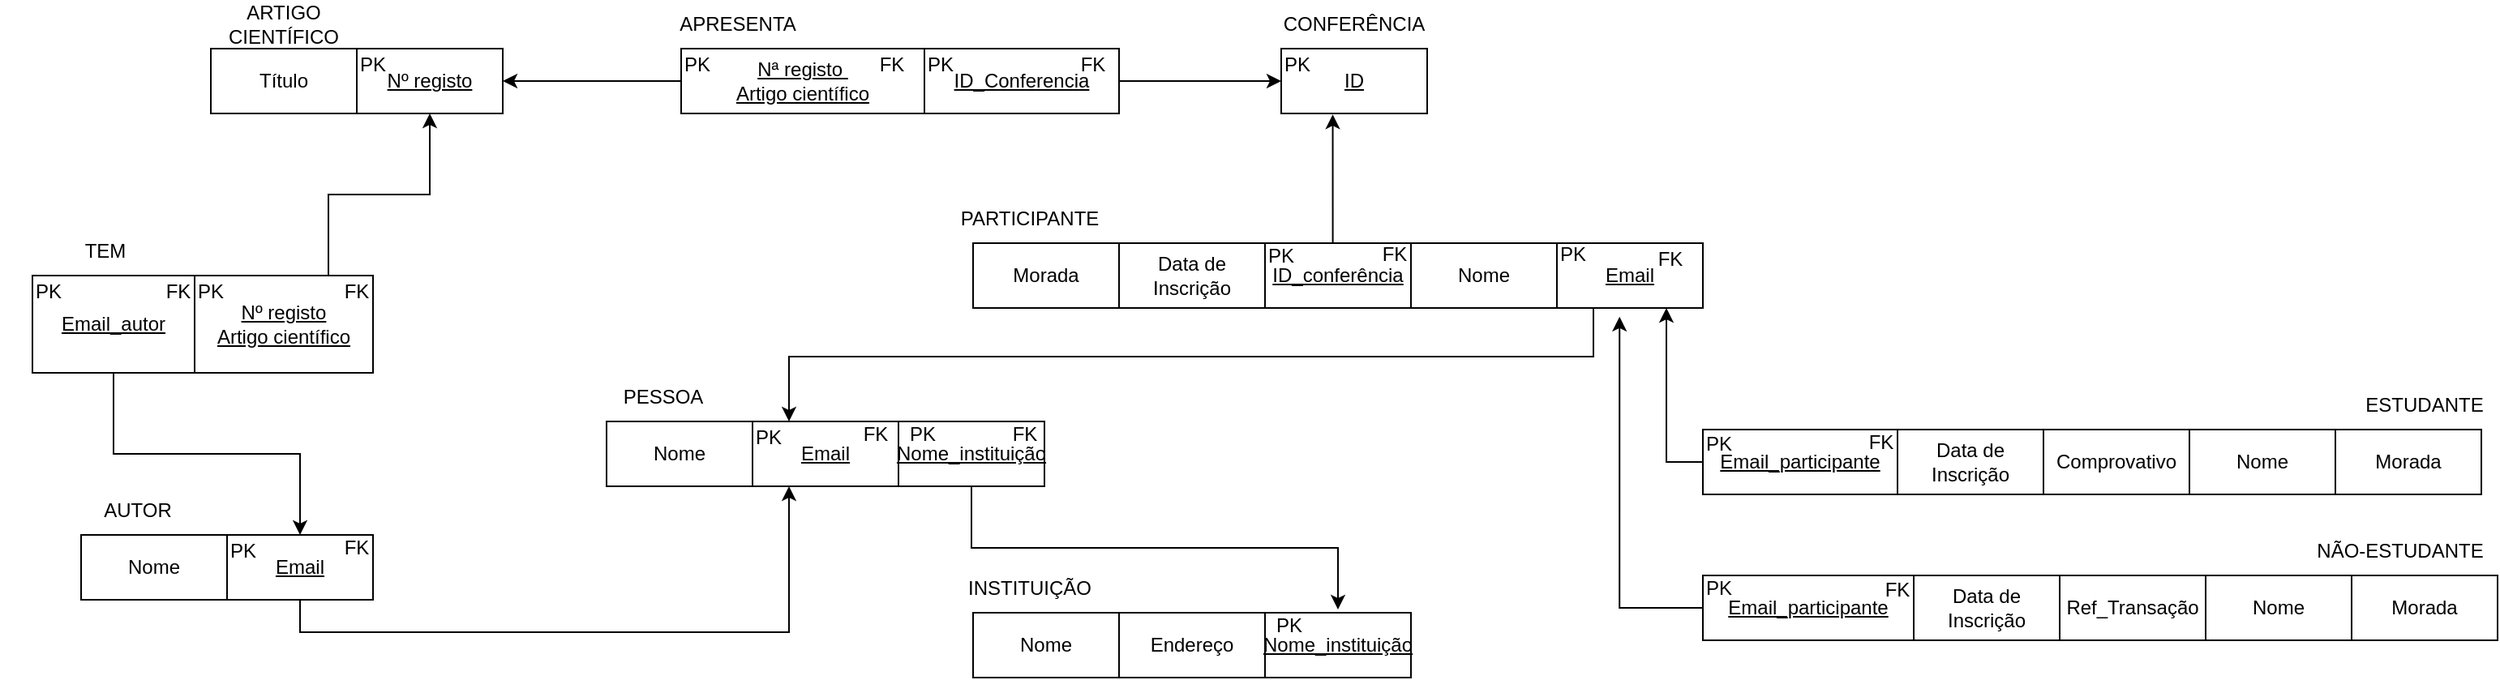 <mxfile version="20.8.10" type="device"><diagram name="Página-1" id="WLMgyiuVEvmTd6_fYNDD"><mxGraphModel dx="1863" dy="614" grid="1" gridSize="10" guides="1" tooltips="1" connect="1" arrows="1" fold="1" page="1" pageScale="1" pageWidth="827" pageHeight="1169" math="0" shadow="0"><root><mxCell id="0"/><mxCell id="1" parent="0"/><mxCell id="ZFvLp8l75pz50DcdCFID-2" value="ID" style="rounded=0;whiteSpace=wrap;html=1;fontStyle=4" vertex="1" parent="1"><mxGeometry x="530" y="120" width="90" height="40" as="geometry"/></mxCell><mxCell id="ZFvLp8l75pz50DcdCFID-3" value="CONFERÊNCIA" style="rounded=0;whiteSpace=wrap;html=1;strokeColor=none;fillColor=none;" vertex="1" parent="1"><mxGeometry x="540" y="90" width="70" height="30" as="geometry"/></mxCell><mxCell id="ZFvLp8l75pz50DcdCFID-6" value="PK" style="rounded=0;whiteSpace=wrap;html=1;strokeColor=none;fillColor=none;" vertex="1" parent="1"><mxGeometry x="510" y="120" width="60" height="20" as="geometry"/></mxCell><mxCell id="ZFvLp8l75pz50DcdCFID-25" style="edgeStyle=orthogonalEdgeStyle;rounded=0;orthogonalLoop=1;jettySize=auto;html=1;exitX=0;exitY=0.5;exitDx=0;exitDy=0;entryX=1;entryY=0.5;entryDx=0;entryDy=0;" edge="1" parent="1" source="ZFvLp8l75pz50DcdCFID-7" target="ZFvLp8l75pz50DcdCFID-22"><mxGeometry relative="1" as="geometry"/></mxCell><mxCell id="ZFvLp8l75pz50DcdCFID-7" value="Nª registo&amp;nbsp;&lt;br&gt;Artigo científico" style="rounded=0;whiteSpace=wrap;html=1;fontStyle=4" vertex="1" parent="1"><mxGeometry x="160" y="120" width="150" height="40" as="geometry"/></mxCell><mxCell id="ZFvLp8l75pz50DcdCFID-8" value="APRESENTA" style="rounded=0;whiteSpace=wrap;html=1;strokeColor=none;fillColor=none;" vertex="1" parent="1"><mxGeometry x="160" y="90" width="70" height="30" as="geometry"/></mxCell><mxCell id="ZFvLp8l75pz50DcdCFID-9" value="PK" style="rounded=0;whiteSpace=wrap;html=1;strokeColor=none;fillColor=none;" vertex="1" parent="1"><mxGeometry x="140" y="120" width="60" height="20" as="geometry"/></mxCell><mxCell id="ZFvLp8l75pz50DcdCFID-11" style="edgeStyle=orthogonalEdgeStyle;rounded=0;orthogonalLoop=1;jettySize=auto;html=1;exitX=1;exitY=0.5;exitDx=0;exitDy=0;entryX=0;entryY=0.5;entryDx=0;entryDy=0;" edge="1" parent="1" source="ZFvLp8l75pz50DcdCFID-10" target="ZFvLp8l75pz50DcdCFID-2"><mxGeometry relative="1" as="geometry"/></mxCell><mxCell id="ZFvLp8l75pz50DcdCFID-10" value="ID_Conferencia" style="rounded=0;whiteSpace=wrap;html=1;fontStyle=4" vertex="1" parent="1"><mxGeometry x="310" y="120" width="120" height="40" as="geometry"/></mxCell><mxCell id="ZFvLp8l75pz50DcdCFID-13" value="FK" style="rounded=0;whiteSpace=wrap;html=1;strokeColor=none;fillColor=none;" vertex="1" parent="1"><mxGeometry x="384" y="120" width="60" height="20" as="geometry"/></mxCell><mxCell id="ZFvLp8l75pz50DcdCFID-14" value="PK" style="rounded=0;whiteSpace=wrap;html=1;strokeColor=none;fillColor=none;" vertex="1" parent="1"><mxGeometry x="290" y="120" width="60" height="20" as="geometry"/></mxCell><mxCell id="ZFvLp8l75pz50DcdCFID-15" value="FK" style="rounded=0;whiteSpace=wrap;html=1;strokeColor=none;fillColor=none;" vertex="1" parent="1"><mxGeometry x="260" y="120" width="60" height="20" as="geometry"/></mxCell><mxCell id="ZFvLp8l75pz50DcdCFID-19" value="Título" style="rounded=0;whiteSpace=wrap;html=1;fontStyle=0" vertex="1" parent="1"><mxGeometry x="-130" y="120" width="90" height="40" as="geometry"/></mxCell><mxCell id="ZFvLp8l75pz50DcdCFID-20" value="ARTIGO CIENTÍFICO" style="rounded=0;whiteSpace=wrap;html=1;strokeColor=none;fillColor=none;" vertex="1" parent="1"><mxGeometry x="-120" y="90" width="70" height="30" as="geometry"/></mxCell><mxCell id="ZFvLp8l75pz50DcdCFID-22" value="Nº registo" style="rounded=0;whiteSpace=wrap;html=1;fontStyle=4" vertex="1" parent="1"><mxGeometry x="-40" y="120" width="90" height="40" as="geometry"/></mxCell><mxCell id="ZFvLp8l75pz50DcdCFID-33" style="edgeStyle=orthogonalEdgeStyle;rounded=0;orthogonalLoop=1;jettySize=auto;html=1;exitX=0.5;exitY=1;exitDx=0;exitDy=0;entryX=0.5;entryY=0;entryDx=0;entryDy=0;" edge="1" parent="1" source="ZFvLp8l75pz50DcdCFID-23" target="ZFvLp8l75pz50DcdCFID-30"><mxGeometry relative="1" as="geometry"/></mxCell><mxCell id="ZFvLp8l75pz50DcdCFID-23" value="Email_autor" style="rounded=0;whiteSpace=wrap;html=1;fontStyle=4" vertex="1" parent="1"><mxGeometry x="-240" y="260" width="100" height="60" as="geometry"/></mxCell><mxCell id="ZFvLp8l75pz50DcdCFID-28" style="edgeStyle=orthogonalEdgeStyle;rounded=0;orthogonalLoop=1;jettySize=auto;html=1;exitX=0.75;exitY=0;exitDx=0;exitDy=0;entryX=0.5;entryY=1;entryDx=0;entryDy=0;" edge="1" parent="1" source="ZFvLp8l75pz50DcdCFID-24" target="ZFvLp8l75pz50DcdCFID-22"><mxGeometry relative="1" as="geometry"/></mxCell><mxCell id="ZFvLp8l75pz50DcdCFID-24" value="Nº registo&lt;br&gt;Artigo científico" style="rounded=0;whiteSpace=wrap;html=1;fontStyle=4" vertex="1" parent="1"><mxGeometry x="-140" y="260" width="110" height="60" as="geometry"/></mxCell><mxCell id="ZFvLp8l75pz50DcdCFID-26" value="PK" style="rounded=0;whiteSpace=wrap;html=1;strokeColor=none;fillColor=none;" vertex="1" parent="1"><mxGeometry x="-60" y="120" width="60" height="20" as="geometry"/></mxCell><mxCell id="ZFvLp8l75pz50DcdCFID-27" value="TEM" style="rounded=0;whiteSpace=wrap;html=1;strokeColor=none;fillColor=none;" vertex="1" parent="1"><mxGeometry x="-230" y="230" width="70" height="30" as="geometry"/></mxCell><mxCell id="ZFvLp8l75pz50DcdCFID-29" value="Nome" style="rounded=0;whiteSpace=wrap;html=1;fontStyle=0" vertex="1" parent="1"><mxGeometry x="-210" y="420" width="90" height="40" as="geometry"/></mxCell><mxCell id="ZFvLp8l75pz50DcdCFID-113" style="edgeStyle=orthogonalEdgeStyle;rounded=0;orthogonalLoop=1;jettySize=auto;html=1;exitX=0.5;exitY=1;exitDx=0;exitDy=0;entryX=0.25;entryY=1;entryDx=0;entryDy=0;" edge="1" parent="1" source="ZFvLp8l75pz50DcdCFID-30" target="ZFvLp8l75pz50DcdCFID-107"><mxGeometry relative="1" as="geometry"/></mxCell><mxCell id="ZFvLp8l75pz50DcdCFID-30" value="Email" style="rounded=0;whiteSpace=wrap;html=1;fontStyle=4" vertex="1" parent="1"><mxGeometry x="-120" y="420" width="90" height="40" as="geometry"/></mxCell><mxCell id="ZFvLp8l75pz50DcdCFID-31" value="AUTOR" style="rounded=0;whiteSpace=wrap;html=1;strokeColor=none;fillColor=none;" vertex="1" parent="1"><mxGeometry x="-210" y="390" width="70" height="30" as="geometry"/></mxCell><mxCell id="ZFvLp8l75pz50DcdCFID-34" value="Nome" style="rounded=0;whiteSpace=wrap;html=1;fontStyle=0" vertex="1" parent="1"><mxGeometry x="340" y="468" width="90" height="40" as="geometry"/></mxCell><mxCell id="ZFvLp8l75pz50DcdCFID-35" value="Endereço" style="rounded=0;whiteSpace=wrap;html=1;fontStyle=0" vertex="1" parent="1"><mxGeometry x="430" y="468" width="90" height="40" as="geometry"/></mxCell><mxCell id="ZFvLp8l75pz50DcdCFID-36" value="Nome_instituição" style="rounded=0;whiteSpace=wrap;html=1;fontStyle=4" vertex="1" parent="1"><mxGeometry x="520" y="468" width="90" height="40" as="geometry"/></mxCell><mxCell id="ZFvLp8l75pz50DcdCFID-38" value="INSTITUIÇÃO" style="rounded=0;whiteSpace=wrap;html=1;strokeColor=none;fillColor=none;" vertex="1" parent="1"><mxGeometry x="340" y="438" width="70" height="30" as="geometry"/></mxCell><mxCell id="ZFvLp8l75pz50DcdCFID-45" value="Morada" style="rounded=0;whiteSpace=wrap;html=1;fontStyle=0" vertex="1" parent="1"><mxGeometry x="340" y="240" width="90" height="40" as="geometry"/></mxCell><mxCell id="ZFvLp8l75pz50DcdCFID-46" value="Data de Inscrição" style="rounded=0;whiteSpace=wrap;html=1;fontStyle=0" vertex="1" parent="1"><mxGeometry x="430" y="240" width="90" height="40" as="geometry"/></mxCell><mxCell id="ZFvLp8l75pz50DcdCFID-47" value="PARTICIPANTE" style="rounded=0;whiteSpace=wrap;html=1;strokeColor=none;fillColor=none;" vertex="1" parent="1"><mxGeometry x="340" y="210" width="70" height="30" as="geometry"/></mxCell><mxCell id="ZFvLp8l75pz50DcdCFID-49" style="edgeStyle=orthogonalEdgeStyle;rounded=0;orthogonalLoop=1;jettySize=auto;html=1;exitX=0.5;exitY=0;exitDx=0;exitDy=0;entryX=0.353;entryY=1.015;entryDx=0;entryDy=0;entryPerimeter=0;" edge="1" parent="1" source="ZFvLp8l75pz50DcdCFID-48" target="ZFvLp8l75pz50DcdCFID-2"><mxGeometry relative="1" as="geometry"><Array as="points"><mxPoint x="562" y="240"/></Array></mxGeometry></mxCell><mxCell id="ZFvLp8l75pz50DcdCFID-48" value="ID_conferência" style="rounded=0;whiteSpace=wrap;html=1;fontStyle=4" vertex="1" parent="1"><mxGeometry x="520" y="240" width="90" height="40" as="geometry"/></mxCell><mxCell id="ZFvLp8l75pz50DcdCFID-114" style="edgeStyle=orthogonalEdgeStyle;rounded=0;orthogonalLoop=1;jettySize=auto;html=1;exitX=0.25;exitY=1;exitDx=0;exitDy=0;entryX=0.25;entryY=0;entryDx=0;entryDy=0;" edge="1" parent="1" source="ZFvLp8l75pz50DcdCFID-50" target="ZFvLp8l75pz50DcdCFID-107"><mxGeometry relative="1" as="geometry"><Array as="points"><mxPoint x="723" y="310"/><mxPoint x="227" y="310"/></Array></mxGeometry></mxCell><mxCell id="ZFvLp8l75pz50DcdCFID-50" value="Email" style="rounded=0;whiteSpace=wrap;html=1;fontStyle=4" vertex="1" parent="1"><mxGeometry x="700" y="240" width="90" height="40" as="geometry"/></mxCell><mxCell id="ZFvLp8l75pz50DcdCFID-51" value="Nome" style="rounded=0;whiteSpace=wrap;html=1;fontStyle=0" vertex="1" parent="1"><mxGeometry x="610" y="240" width="90" height="40" as="geometry"/></mxCell><mxCell id="ZFvLp8l75pz50DcdCFID-64" value="Morada" style="rounded=0;whiteSpace=wrap;html=1;fontStyle=0" vertex="1" parent="1"><mxGeometry x="1180" y="355" width="90" height="40" as="geometry"/></mxCell><mxCell id="ZFvLp8l75pz50DcdCFID-65" value="Data de Inscrição" style="rounded=0;whiteSpace=wrap;html=1;fontStyle=0" vertex="1" parent="1"><mxGeometry x="910" y="355" width="90" height="40" as="geometry"/></mxCell><mxCell id="ZFvLp8l75pz50DcdCFID-66" value="ESTUDANTE" style="rounded=0;whiteSpace=wrap;html=1;strokeColor=none;fillColor=none;" vertex="1" parent="1"><mxGeometry x="1200" y="325" width="70" height="30" as="geometry"/></mxCell><mxCell id="ZFvLp8l75pz50DcdCFID-67" value="Comprovativo" style="rounded=0;whiteSpace=wrap;html=1;fontStyle=0" vertex="1" parent="1"><mxGeometry x="1000" y="355" width="90" height="40" as="geometry"/></mxCell><mxCell id="ZFvLp8l75pz50DcdCFID-77" style="edgeStyle=orthogonalEdgeStyle;rounded=0;orthogonalLoop=1;jettySize=auto;html=1;exitX=0;exitY=0.5;exitDx=0;exitDy=0;entryX=0.75;entryY=1;entryDx=0;entryDy=0;" edge="1" parent="1" source="ZFvLp8l75pz50DcdCFID-68" target="ZFvLp8l75pz50DcdCFID-50"><mxGeometry relative="1" as="geometry"/></mxCell><mxCell id="ZFvLp8l75pz50DcdCFID-68" value="Email_participante" style="rounded=0;whiteSpace=wrap;html=1;fontStyle=4" vertex="1" parent="1"><mxGeometry x="790" y="355" width="120" height="40" as="geometry"/></mxCell><mxCell id="ZFvLp8l75pz50DcdCFID-69" value="Nome" style="rounded=0;whiteSpace=wrap;html=1;fontStyle=0" vertex="1" parent="1"><mxGeometry x="1090" y="355" width="90" height="40" as="geometry"/></mxCell><mxCell id="ZFvLp8l75pz50DcdCFID-70" value="Morada" style="rounded=0;whiteSpace=wrap;html=1;fontStyle=0" vertex="1" parent="1"><mxGeometry x="1190" y="445" width="90" height="40" as="geometry"/></mxCell><mxCell id="ZFvLp8l75pz50DcdCFID-71" value="Data de Inscrição" style="rounded=0;whiteSpace=wrap;html=1;fontStyle=0" vertex="1" parent="1"><mxGeometry x="920" y="445" width="90" height="40" as="geometry"/></mxCell><mxCell id="ZFvLp8l75pz50DcdCFID-72" value="NÃO-ESTUDANTE" style="rounded=0;whiteSpace=wrap;html=1;strokeColor=none;fillColor=none;" vertex="1" parent="1"><mxGeometry x="1160" y="415" width="120" height="30" as="geometry"/></mxCell><mxCell id="ZFvLp8l75pz50DcdCFID-73" value="Ref_Transação" style="rounded=0;whiteSpace=wrap;html=1;fontStyle=0" vertex="1" parent="1"><mxGeometry x="1010" y="445" width="90" height="40" as="geometry"/></mxCell><mxCell id="ZFvLp8l75pz50DcdCFID-78" style="edgeStyle=orthogonalEdgeStyle;rounded=0;orthogonalLoop=1;jettySize=auto;html=1;exitX=0;exitY=0.5;exitDx=0;exitDy=0;entryX=0.429;entryY=1.135;entryDx=0;entryDy=0;entryPerimeter=0;" edge="1" parent="1" source="ZFvLp8l75pz50DcdCFID-74" target="ZFvLp8l75pz50DcdCFID-50"><mxGeometry relative="1" as="geometry"/></mxCell><mxCell id="ZFvLp8l75pz50DcdCFID-74" value="Email_participante" style="rounded=0;whiteSpace=wrap;html=1;fontStyle=4" vertex="1" parent="1"><mxGeometry x="790" y="445" width="130" height="40" as="geometry"/></mxCell><mxCell id="ZFvLp8l75pz50DcdCFID-75" value="Nome" style="rounded=0;whiteSpace=wrap;html=1;fontStyle=0" vertex="1" parent="1"><mxGeometry x="1100" y="445" width="90" height="40" as="geometry"/></mxCell><mxCell id="ZFvLp8l75pz50DcdCFID-91" value="PK" style="rounded=0;whiteSpace=wrap;html=1;strokeColor=none;fillColor=none;" vertex="1" parent="1"><mxGeometry x="-140" y="420" width="60" height="20" as="geometry"/></mxCell><mxCell id="ZFvLp8l75pz50DcdCFID-93" value="FK" style="rounded=0;whiteSpace=wrap;html=1;strokeColor=none;fillColor=none;" vertex="1" parent="1"><mxGeometry x="-70" y="415" width="60" height="25" as="geometry"/></mxCell><mxCell id="ZFvLp8l75pz50DcdCFID-94" value="FK" style="rounded=0;whiteSpace=wrap;html=1;strokeColor=none;fillColor=none;" vertex="1" parent="1"><mxGeometry x="-180" y="260" width="60" height="20" as="geometry"/></mxCell><mxCell id="ZFvLp8l75pz50DcdCFID-95" value="FK" style="rounded=0;whiteSpace=wrap;html=1;strokeColor=none;fillColor=none;" vertex="1" parent="1"><mxGeometry x="-70" y="260" width="60" height="20" as="geometry"/></mxCell><mxCell id="ZFvLp8l75pz50DcdCFID-96" value="PK" style="rounded=0;whiteSpace=wrap;html=1;strokeColor=none;fillColor=none;" vertex="1" parent="1"><mxGeometry x="-160" y="260" width="60" height="20" as="geometry"/></mxCell><mxCell id="ZFvLp8l75pz50DcdCFID-97" value="PK" style="rounded=0;whiteSpace=wrap;html=1;strokeColor=none;fillColor=none;" vertex="1" parent="1"><mxGeometry x="-260" y="260" width="60" height="20" as="geometry"/></mxCell><mxCell id="ZFvLp8l75pz50DcdCFID-98" value="PK" style="rounded=0;whiteSpace=wrap;html=1;strokeColor=none;fillColor=none;" vertex="1" parent="1"><mxGeometry x="505" y="466" width="60" height="20" as="geometry"/></mxCell><mxCell id="ZFvLp8l75pz50DcdCFID-99" value="PK" style="rounded=0;whiteSpace=wrap;html=1;strokeColor=none;fillColor=none;" vertex="1" parent="1"><mxGeometry x="500" y="238" width="60" height="20" as="geometry"/></mxCell><mxCell id="ZFvLp8l75pz50DcdCFID-100" value="FK" style="rounded=0;whiteSpace=wrap;html=1;strokeColor=none;fillColor=none;" vertex="1" parent="1"><mxGeometry x="570" y="237" width="60" height="20" as="geometry"/></mxCell><mxCell id="ZFvLp8l75pz50DcdCFID-101" value="PK" style="rounded=0;whiteSpace=wrap;html=1;strokeColor=none;fillColor=none;" vertex="1" parent="1"><mxGeometry x="680" y="237" width="60" height="20" as="geometry"/></mxCell><mxCell id="ZFvLp8l75pz50DcdCFID-102" value="PK" style="rounded=0;whiteSpace=wrap;html=1;strokeColor=none;fillColor=none;" vertex="1" parent="1"><mxGeometry x="770" y="443" width="60" height="20" as="geometry"/></mxCell><mxCell id="ZFvLp8l75pz50DcdCFID-103" value="PK" style="rounded=0;whiteSpace=wrap;html=1;strokeColor=none;fillColor=none;" vertex="1" parent="1"><mxGeometry x="770" y="354" width="60" height="20" as="geometry"/></mxCell><mxCell id="ZFvLp8l75pz50DcdCFID-104" value="FK" style="rounded=0;whiteSpace=wrap;html=1;strokeColor=none;fillColor=none;" vertex="1" parent="1"><mxGeometry x="880" y="444" width="60" height="20" as="geometry"/></mxCell><mxCell id="ZFvLp8l75pz50DcdCFID-105" value="FK" style="rounded=0;whiteSpace=wrap;html=1;strokeColor=none;fillColor=none;" vertex="1" parent="1"><mxGeometry x="870" y="353" width="60" height="20" as="geometry"/></mxCell><mxCell id="ZFvLp8l75pz50DcdCFID-106" value="Nome" style="rounded=0;whiteSpace=wrap;html=1;fontStyle=0" vertex="1" parent="1"><mxGeometry x="114" y="350" width="90" height="40" as="geometry"/></mxCell><mxCell id="ZFvLp8l75pz50DcdCFID-107" value="Email" style="rounded=0;whiteSpace=wrap;html=1;fontStyle=4" vertex="1" parent="1"><mxGeometry x="204" y="350" width="90" height="40" as="geometry"/></mxCell><mxCell id="ZFvLp8l75pz50DcdCFID-116" style="edgeStyle=orthogonalEdgeStyle;rounded=0;orthogonalLoop=1;jettySize=auto;html=1;exitX=0.5;exitY=1;exitDx=0;exitDy=0;entryX=1;entryY=0;entryDx=0;entryDy=0;" edge="1" parent="1" source="ZFvLp8l75pz50DcdCFID-108" target="ZFvLp8l75pz50DcdCFID-98"><mxGeometry relative="1" as="geometry"/></mxCell><mxCell id="ZFvLp8l75pz50DcdCFID-108" value="Nome_instituição" style="rounded=0;whiteSpace=wrap;html=1;fontStyle=4" vertex="1" parent="1"><mxGeometry x="294" y="350" width="90" height="40" as="geometry"/></mxCell><mxCell id="ZFvLp8l75pz50DcdCFID-109" value="PESSOA" style="rounded=0;whiteSpace=wrap;html=1;strokeColor=none;fillColor=none;" vertex="1" parent="1"><mxGeometry x="114" y="320" width="70" height="30" as="geometry"/></mxCell><mxCell id="ZFvLp8l75pz50DcdCFID-110" value="PK" style="rounded=0;whiteSpace=wrap;html=1;strokeColor=none;fillColor=none;" vertex="1" parent="1"><mxGeometry x="279" y="348" width="60" height="20" as="geometry"/></mxCell><mxCell id="ZFvLp8l75pz50DcdCFID-111" value="FK" style="rounded=0;whiteSpace=wrap;html=1;strokeColor=none;fillColor=none;" vertex="1" parent="1"><mxGeometry x="342" y="348" width="60" height="20" as="geometry"/></mxCell><mxCell id="ZFvLp8l75pz50DcdCFID-115" value="FK" style="rounded=0;whiteSpace=wrap;html=1;strokeColor=none;fillColor=none;" vertex="1" parent="1"><mxGeometry x="740" y="240" width="60" height="20" as="geometry"/></mxCell><mxCell id="ZFvLp8l75pz50DcdCFID-117" value="FK" style="rounded=0;whiteSpace=wrap;html=1;strokeColor=none;fillColor=none;" vertex="1" parent="1"><mxGeometry x="250" y="348" width="60" height="20" as="geometry"/></mxCell><mxCell id="ZFvLp8l75pz50DcdCFID-119" value="PK" style="rounded=0;whiteSpace=wrap;html=1;strokeColor=none;fillColor=none;" vertex="1" parent="1"><mxGeometry x="184" y="350" width="60" height="20" as="geometry"/></mxCell></root></mxGraphModel></diagram></mxfile>